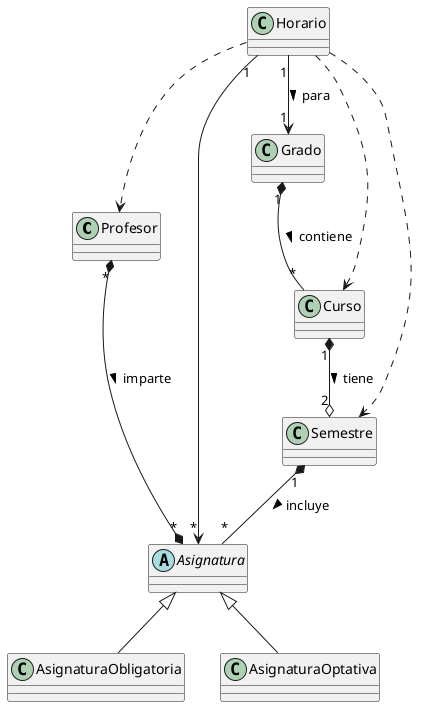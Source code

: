 @startuml
skinparam classAttributeIconSize 0

class Profesor {
}

abstract class Asignatura {
}

class AsignaturaObligatoria extends Asignatura {
}

class AsignaturaOptativa extends Asignatura {
}

class Grado {
}

class Curso {
}

class Semestre {
}

class Horario {
}

' ==== RELACIONES ====

Profesor "*" *--* "*" Asignatura : imparte >

Grado "1" *-- "*" Curso : contiene >
Curso "1" *--o "2" Semestre : tiene >
Semestre "1" *-- "*" Asignatura : incluye >

Horario "1" --> "1" Grado : para >
Horario ..> Profesor
Horario ..> Curso
Horario ..> Semestre
Horario "1" --> "*" Asignatura

@enduml
